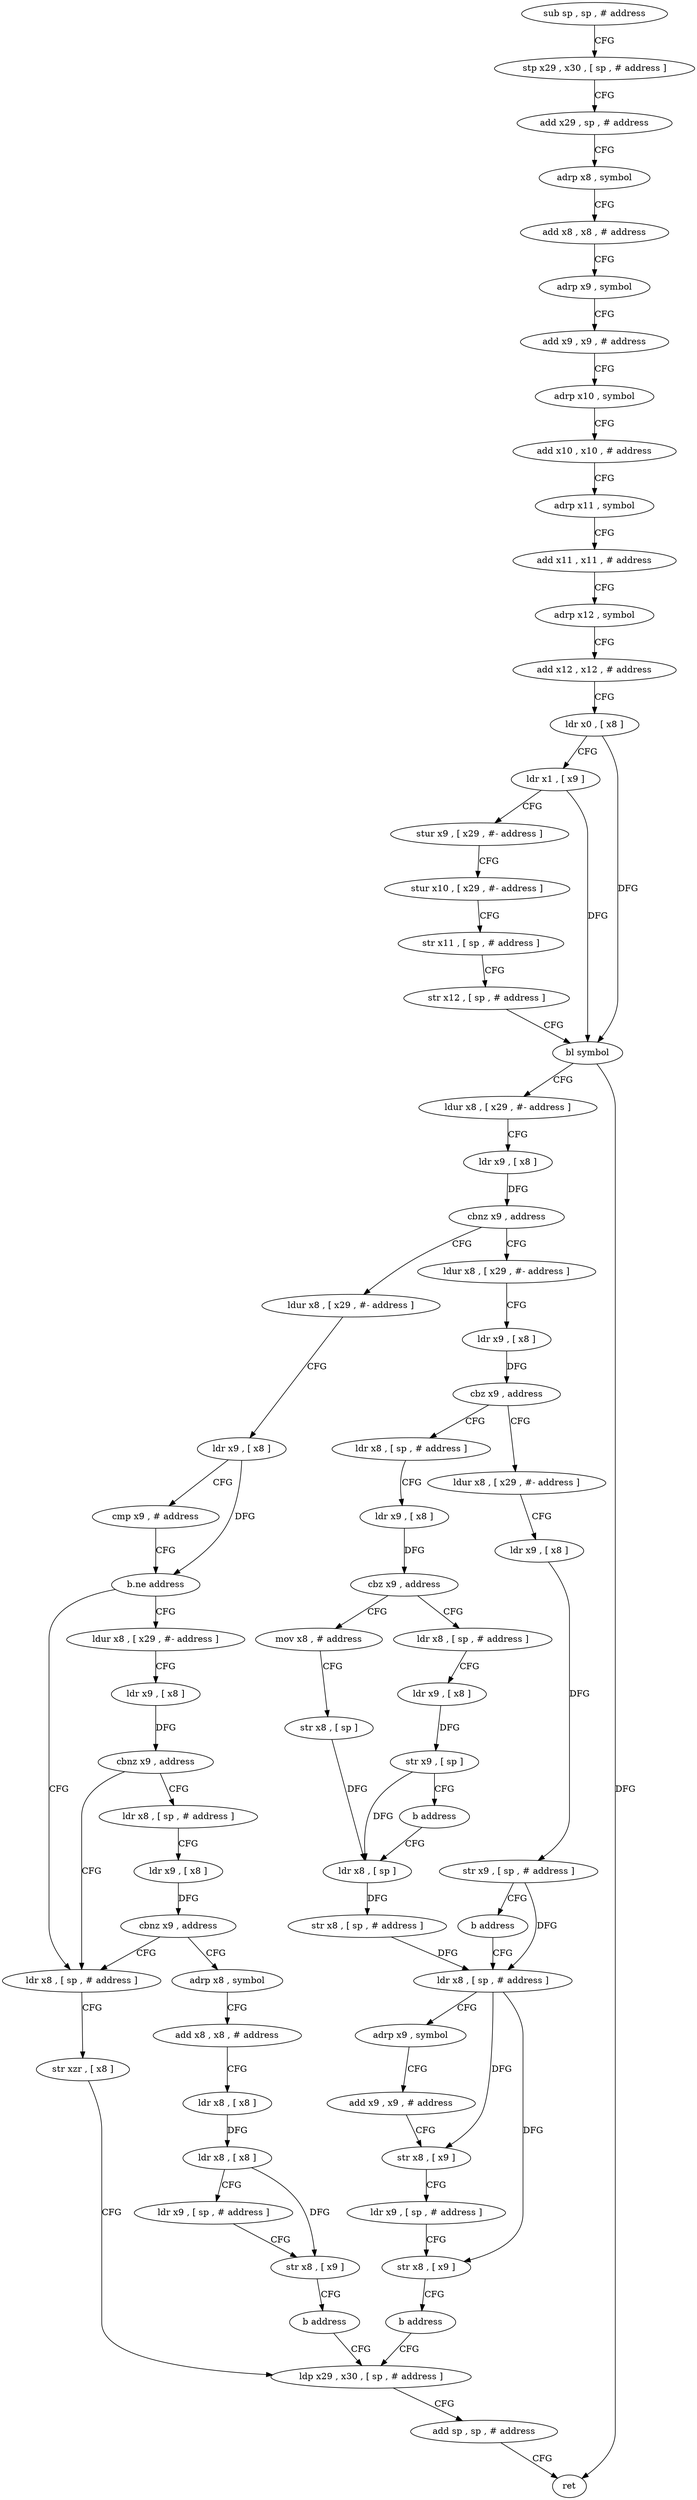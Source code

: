 digraph "func" {
"4203772" [label = "sub sp , sp , # address" ]
"4203776" [label = "stp x29 , x30 , [ sp , # address ]" ]
"4203780" [label = "add x29 , sp , # address" ]
"4203784" [label = "adrp x8 , symbol" ]
"4203788" [label = "add x8 , x8 , # address" ]
"4203792" [label = "adrp x9 , symbol" ]
"4203796" [label = "add x9 , x9 , # address" ]
"4203800" [label = "adrp x10 , symbol" ]
"4203804" [label = "add x10 , x10 , # address" ]
"4203808" [label = "adrp x11 , symbol" ]
"4203812" [label = "add x11 , x11 , # address" ]
"4203816" [label = "adrp x12 , symbol" ]
"4203820" [label = "add x12 , x12 , # address" ]
"4203824" [label = "ldr x0 , [ x8 ]" ]
"4203828" [label = "ldr x1 , [ x9 ]" ]
"4203832" [label = "stur x9 , [ x29 , #- address ]" ]
"4203836" [label = "stur x10 , [ x29 , #- address ]" ]
"4203840" [label = "str x11 , [ sp , # address ]" ]
"4203844" [label = "str x12 , [ sp , # address ]" ]
"4203848" [label = "bl symbol" ]
"4203852" [label = "ldur x8 , [ x29 , #- address ]" ]
"4203856" [label = "ldr x9 , [ x8 ]" ]
"4203860" [label = "cbnz x9 , address" ]
"4203964" [label = "ldur x8 , [ x29 , #- address ]" ]
"4203864" [label = "ldur x8 , [ x29 , #- address ]" ]
"4203968" [label = "ldr x9 , [ x8 ]" ]
"4203972" [label = "cmp x9 , # address" ]
"4203976" [label = "b.ne address" ]
"4204032" [label = "ldr x8 , [ sp , # address ]" ]
"4203980" [label = "ldur x8 , [ x29 , #- address ]" ]
"4203868" [label = "ldr x9 , [ x8 ]" ]
"4203872" [label = "cbz x9 , address" ]
"4203892" [label = "ldr x8 , [ sp , # address ]" ]
"4203876" [label = "ldur x8 , [ x29 , #- address ]" ]
"4204036" [label = "str xzr , [ x8 ]" ]
"4204040" [label = "ldp x29 , x30 , [ sp , # address ]" ]
"4203984" [label = "ldr x9 , [ x8 ]" ]
"4203988" [label = "cbnz x9 , address" ]
"4203992" [label = "ldr x8 , [ sp , # address ]" ]
"4203896" [label = "ldr x9 , [ x8 ]" ]
"4203900" [label = "cbz x9 , address" ]
"4203920" [label = "mov x8 , # address" ]
"4203904" [label = "ldr x8 , [ sp , # address ]" ]
"4203880" [label = "ldr x9 , [ x8 ]" ]
"4203884" [label = "str x9 , [ sp , # address ]" ]
"4203888" [label = "b address" ]
"4203936" [label = "ldr x8 , [ sp , # address ]" ]
"4203996" [label = "ldr x9 , [ x8 ]" ]
"4204000" [label = "cbnz x9 , address" ]
"4204004" [label = "adrp x8 , symbol" ]
"4203924" [label = "str x8 , [ sp ]" ]
"4203928" [label = "ldr x8 , [ sp ]" ]
"4203908" [label = "ldr x9 , [ x8 ]" ]
"4203912" [label = "str x9 , [ sp ]" ]
"4203916" [label = "b address" ]
"4203940" [label = "adrp x9 , symbol" ]
"4203944" [label = "add x9 , x9 , # address" ]
"4203948" [label = "str x8 , [ x9 ]" ]
"4203952" [label = "ldr x9 , [ sp , # address ]" ]
"4203956" [label = "str x8 , [ x9 ]" ]
"4203960" [label = "b address" ]
"4204008" [label = "add x8 , x8 , # address" ]
"4204012" [label = "ldr x8 , [ x8 ]" ]
"4204016" [label = "ldr x8 , [ x8 ]" ]
"4204020" [label = "ldr x9 , [ sp , # address ]" ]
"4204024" [label = "str x8 , [ x9 ]" ]
"4204028" [label = "b address" ]
"4204044" [label = "add sp , sp , # address" ]
"4204048" [label = "ret" ]
"4203932" [label = "str x8 , [ sp , # address ]" ]
"4203772" -> "4203776" [ label = "CFG" ]
"4203776" -> "4203780" [ label = "CFG" ]
"4203780" -> "4203784" [ label = "CFG" ]
"4203784" -> "4203788" [ label = "CFG" ]
"4203788" -> "4203792" [ label = "CFG" ]
"4203792" -> "4203796" [ label = "CFG" ]
"4203796" -> "4203800" [ label = "CFG" ]
"4203800" -> "4203804" [ label = "CFG" ]
"4203804" -> "4203808" [ label = "CFG" ]
"4203808" -> "4203812" [ label = "CFG" ]
"4203812" -> "4203816" [ label = "CFG" ]
"4203816" -> "4203820" [ label = "CFG" ]
"4203820" -> "4203824" [ label = "CFG" ]
"4203824" -> "4203828" [ label = "CFG" ]
"4203824" -> "4203848" [ label = "DFG" ]
"4203828" -> "4203832" [ label = "CFG" ]
"4203828" -> "4203848" [ label = "DFG" ]
"4203832" -> "4203836" [ label = "CFG" ]
"4203836" -> "4203840" [ label = "CFG" ]
"4203840" -> "4203844" [ label = "CFG" ]
"4203844" -> "4203848" [ label = "CFG" ]
"4203848" -> "4203852" [ label = "CFG" ]
"4203848" -> "4204048" [ label = "DFG" ]
"4203852" -> "4203856" [ label = "CFG" ]
"4203856" -> "4203860" [ label = "DFG" ]
"4203860" -> "4203964" [ label = "CFG" ]
"4203860" -> "4203864" [ label = "CFG" ]
"4203964" -> "4203968" [ label = "CFG" ]
"4203864" -> "4203868" [ label = "CFG" ]
"4203968" -> "4203972" [ label = "CFG" ]
"4203968" -> "4203976" [ label = "DFG" ]
"4203972" -> "4203976" [ label = "CFG" ]
"4203976" -> "4204032" [ label = "CFG" ]
"4203976" -> "4203980" [ label = "CFG" ]
"4204032" -> "4204036" [ label = "CFG" ]
"4203980" -> "4203984" [ label = "CFG" ]
"4203868" -> "4203872" [ label = "DFG" ]
"4203872" -> "4203892" [ label = "CFG" ]
"4203872" -> "4203876" [ label = "CFG" ]
"4203892" -> "4203896" [ label = "CFG" ]
"4203876" -> "4203880" [ label = "CFG" ]
"4204036" -> "4204040" [ label = "CFG" ]
"4204040" -> "4204044" [ label = "CFG" ]
"4203984" -> "4203988" [ label = "DFG" ]
"4203988" -> "4204032" [ label = "CFG" ]
"4203988" -> "4203992" [ label = "CFG" ]
"4203992" -> "4203996" [ label = "CFG" ]
"4203896" -> "4203900" [ label = "DFG" ]
"4203900" -> "4203920" [ label = "CFG" ]
"4203900" -> "4203904" [ label = "CFG" ]
"4203920" -> "4203924" [ label = "CFG" ]
"4203904" -> "4203908" [ label = "CFG" ]
"4203880" -> "4203884" [ label = "DFG" ]
"4203884" -> "4203888" [ label = "CFG" ]
"4203884" -> "4203936" [ label = "DFG" ]
"4203888" -> "4203936" [ label = "CFG" ]
"4203936" -> "4203940" [ label = "CFG" ]
"4203936" -> "4203948" [ label = "DFG" ]
"4203936" -> "4203956" [ label = "DFG" ]
"4203996" -> "4204000" [ label = "DFG" ]
"4204000" -> "4204032" [ label = "CFG" ]
"4204000" -> "4204004" [ label = "CFG" ]
"4204004" -> "4204008" [ label = "CFG" ]
"4203924" -> "4203928" [ label = "DFG" ]
"4203928" -> "4203932" [ label = "DFG" ]
"4203908" -> "4203912" [ label = "DFG" ]
"4203912" -> "4203916" [ label = "CFG" ]
"4203912" -> "4203928" [ label = "DFG" ]
"4203916" -> "4203928" [ label = "CFG" ]
"4203940" -> "4203944" [ label = "CFG" ]
"4203944" -> "4203948" [ label = "CFG" ]
"4203948" -> "4203952" [ label = "CFG" ]
"4203952" -> "4203956" [ label = "CFG" ]
"4203956" -> "4203960" [ label = "CFG" ]
"4203960" -> "4204040" [ label = "CFG" ]
"4204008" -> "4204012" [ label = "CFG" ]
"4204012" -> "4204016" [ label = "DFG" ]
"4204016" -> "4204020" [ label = "CFG" ]
"4204016" -> "4204024" [ label = "DFG" ]
"4204020" -> "4204024" [ label = "CFG" ]
"4204024" -> "4204028" [ label = "CFG" ]
"4204028" -> "4204040" [ label = "CFG" ]
"4204044" -> "4204048" [ label = "CFG" ]
"4203932" -> "4203936" [ label = "DFG" ]
}
